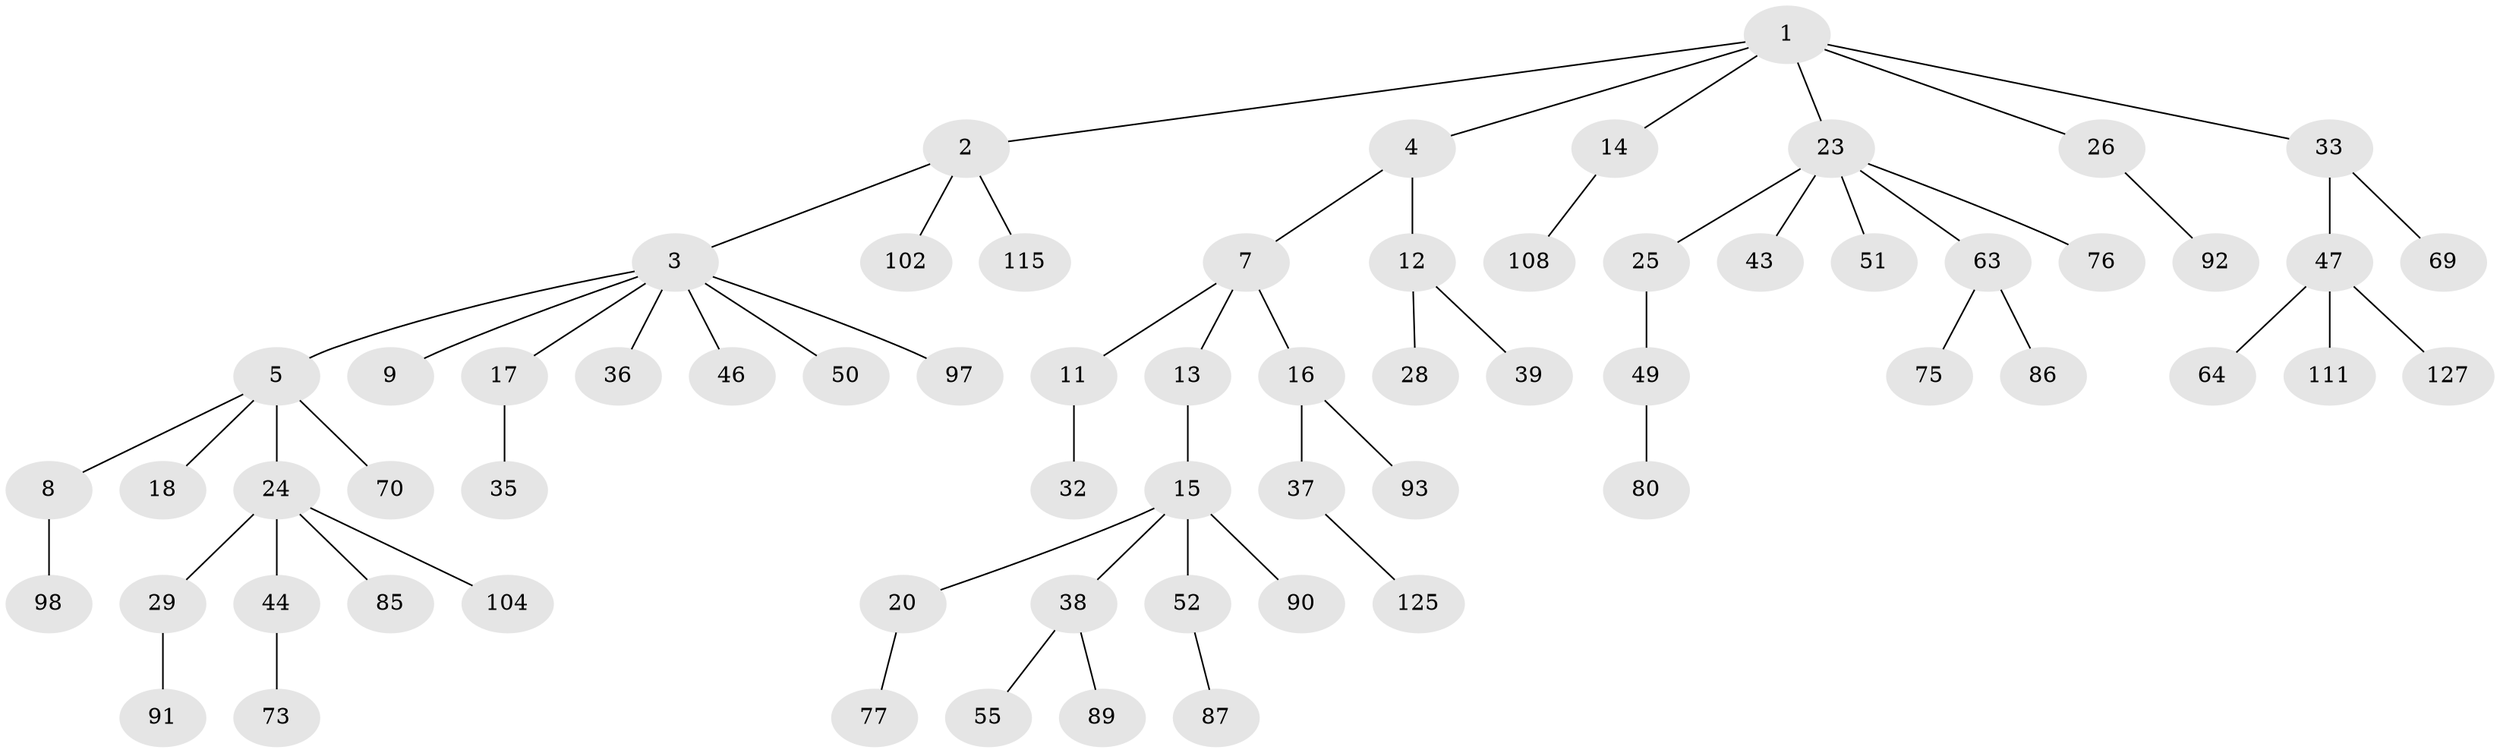 // original degree distribution, {6: 0.030534351145038167, 4: 0.030534351145038167, 8: 0.007633587786259542, 3: 0.1297709923664122, 2: 0.3053435114503817, 5: 0.030534351145038167, 1: 0.46564885496183206}
// Generated by graph-tools (version 1.1) at 2025/15/03/09/25 04:15:39]
// undirected, 65 vertices, 64 edges
graph export_dot {
graph [start="1"]
  node [color=gray90,style=filled];
  1;
  2;
  3;
  4;
  5 [super="+10+6+22+45"];
  7 [super="+21"];
  8 [super="+67+53"];
  9 [super="+128"];
  11;
  12 [super="+19+68"];
  13;
  14;
  15;
  16;
  17 [super="+58"];
  18;
  20 [super="+56"];
  23;
  24 [super="+27"];
  25 [super="+103+118+30+31"];
  26 [super="+48"];
  28 [super="+54"];
  29 [super="+41+59+114"];
  32;
  33 [super="+42"];
  35;
  36 [super="+60"];
  37;
  38;
  39;
  43 [super="+84"];
  44;
  46;
  47 [super="+62"];
  49;
  50;
  51 [super="+129"];
  52 [super="+78+72"];
  55;
  63 [super="+74"];
  64;
  69;
  70;
  73;
  75;
  76;
  77;
  80;
  85;
  86 [super="+126"];
  87 [super="+120"];
  89;
  90;
  91 [super="+116+124"];
  92 [super="+100"];
  93;
  97;
  98;
  102 [super="+130"];
  104;
  108;
  111;
  115;
  125;
  127;
  1 -- 2;
  1 -- 4;
  1 -- 14;
  1 -- 23;
  1 -- 26;
  1 -- 33;
  2 -- 3;
  2 -- 102;
  2 -- 115;
  3 -- 5;
  3 -- 9;
  3 -- 17;
  3 -- 36;
  3 -- 46;
  3 -- 50;
  3 -- 97;
  4 -- 7;
  4 -- 12;
  5 -- 24;
  5 -- 18;
  5 -- 8;
  5 -- 70;
  7 -- 11;
  7 -- 13;
  7 -- 16;
  8 -- 98;
  11 -- 32;
  12 -- 28;
  12 -- 39;
  13 -- 15;
  14 -- 108;
  15 -- 20;
  15 -- 38;
  15 -- 52;
  15 -- 90;
  16 -- 37;
  16 -- 93;
  17 -- 35;
  20 -- 77;
  23 -- 25;
  23 -- 43;
  23 -- 51;
  23 -- 63;
  23 -- 76;
  24 -- 29;
  24 -- 104;
  24 -- 44;
  24 -- 85;
  25 -- 49;
  26 -- 92;
  29 -- 91;
  33 -- 69;
  33 -- 47;
  37 -- 125;
  38 -- 55;
  38 -- 89;
  44 -- 73;
  47 -- 64;
  47 -- 111;
  47 -- 127;
  49 -- 80;
  52 -- 87;
  63 -- 75;
  63 -- 86;
}
